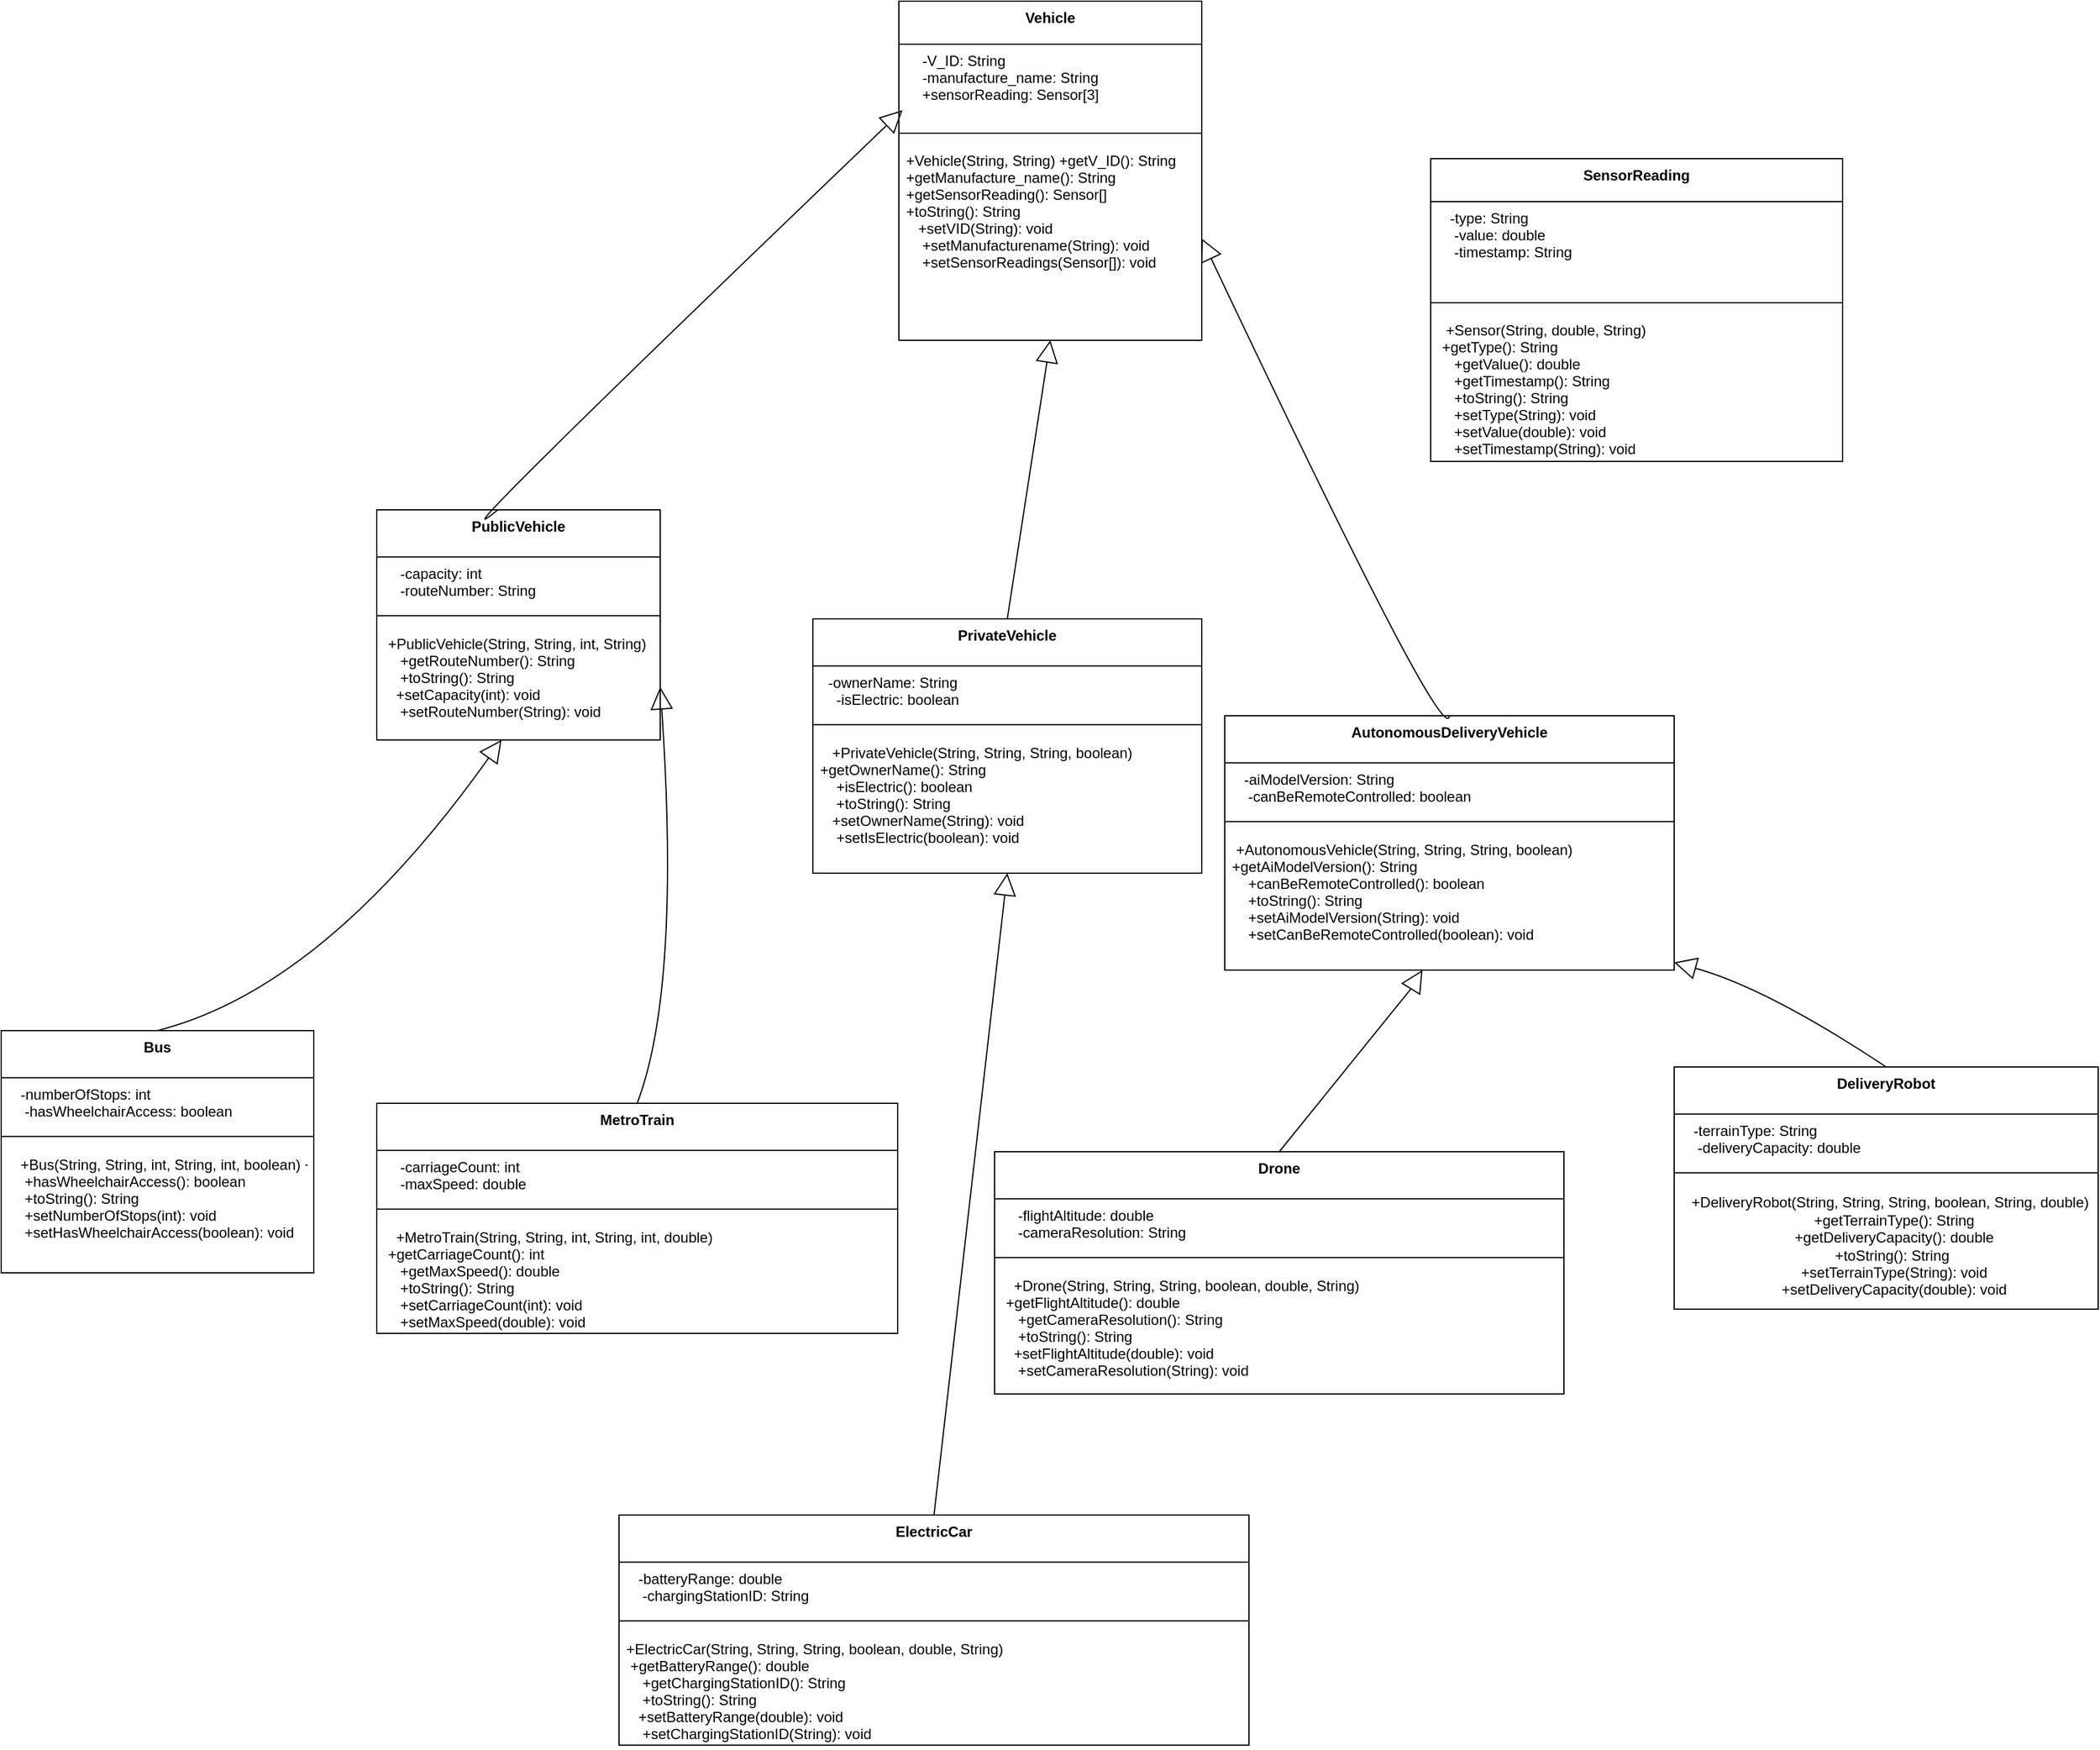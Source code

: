<mxfile version="26.2.14">
  <diagram name="Page-1" id="i0UoApTVICzmSJBnCe-1">
    <mxGraphModel dx="2637" dy="1849" grid="1" gridSize="10" guides="1" tooltips="1" connect="1" arrows="1" fold="1" page="1" pageScale="1" pageWidth="850" pageHeight="1100" math="0" shadow="0">
      <root>
        <mxCell id="0" />
        <mxCell id="1" parent="0" />
        <mxCell id="2" value="Vehicle" style="swimlane;fontStyle=1;align=center;verticalAlign=top;childLayout=stackLayout;horizontal=1;startSize=35.556;horizontalStack=0;resizeParent=1;resizeParentMax=0;resizeLast=0;collapsible=0;marginBottom=0;" parent="1" vertex="1">
          <mxGeometry x="611" y="-420" width="250" height="279.996" as="geometry" />
        </mxCell>
        <mxCell id="3" value="    -V_ID: String&#xa;    -manufacture_name: String&#xa;    +sensorReading: Sensor[3]" style="text;strokeColor=none;fillColor=none;align=left;verticalAlign=top;spacingLeft=4;spacingRight=4;overflow=hidden;rotatable=0;points=[[0,0.5],[1,0.5]];portConstraint=eastwest;" parent="2" vertex="1">
          <mxGeometry y="35.556" width="250" height="64.44" as="geometry" />
        </mxCell>
        <mxCell id="6" style="line;strokeWidth=1;fillColor=none;align=left;verticalAlign=middle;spacingTop=-1;spacingLeft=3;spacingRight=3;rotatable=0;labelPosition=right;points=[];portConstraint=eastwest;strokeColor=inherit;" parent="2" vertex="1">
          <mxGeometry y="99.996" width="250" height="18" as="geometry" />
        </mxCell>
        <mxCell id="xko__DXDvP-hnPtf-5rj-51" value="+Vehicle(String, String)    +getV_ID(): String&#xa;    +getManufacture_name(): String&#xa;    +getSensorReading(): Sensor[]&#xa;    +toString(): String &#xa;   +setVID(String): void&#xa;    +setManufacturename(String): void&#xa;    +setSensorReadings(Sensor[]): void" style="text;strokeColor=none;fillColor=none;align=left;verticalAlign=top;spacingLeft=4;spacingRight=4;overflow=hidden;rotatable=0;points=[[0,0.5],[1,0.5]];portConstraint=eastwest;" parent="2" vertex="1">
          <mxGeometry y="117.996" width="250" height="162" as="geometry" />
        </mxCell>
        <mxCell id="7" value="SensorReading" style="swimlane;fontStyle=1;align=center;verticalAlign=top;childLayout=stackLayout;horizontal=1;startSize=35.556;horizontalStack=0;resizeParent=1;resizeParentMax=0;resizeLast=0;collapsible=0;marginBottom=0;" parent="1" vertex="1">
          <mxGeometry x="1050" y="-290" width="340" height="249.996" as="geometry" />
        </mxCell>
        <mxCell id="8" value="   -type: String&#xa;    -value: double&#xa;    -timestamp: String" style="text;strokeColor=none;fillColor=none;align=left;verticalAlign=top;spacingLeft=4;spacingRight=4;overflow=hidden;rotatable=0;points=[[0,0.5],[1,0.5]];portConstraint=eastwest;" parent="7" vertex="1">
          <mxGeometry y="35.556" width="340" height="74.44" as="geometry" />
        </mxCell>
        <mxCell id="11" style="line;strokeWidth=1;fillColor=none;align=left;verticalAlign=middle;spacingTop=-1;spacingLeft=3;spacingRight=3;rotatable=0;labelPosition=right;points=[];portConstraint=eastwest;strokeColor=inherit;" parent="7" vertex="1">
          <mxGeometry y="109.996" width="340" height="18" as="geometry" />
        </mxCell>
        <mxCell id="10" value="  +Sensor(String, double, String)  &#xa; +getType(): String&#xa;    +getValue(): double&#xa;    +getTimestamp(): String&#xa;    +toString(): String&#xa;    +setType(String): void&#xa;    +setValue(double): void&#xa;    +setTimestamp(String): void" style="text;strokeColor=none;fillColor=none;align=left;verticalAlign=top;spacingLeft=4;spacingRight=4;overflow=hidden;rotatable=0;points=[[0,0.5],[1,0.5]];portConstraint=eastwest;" parent="7" vertex="1">
          <mxGeometry y="127.996" width="340" height="122" as="geometry" />
        </mxCell>
        <mxCell id="12" value="PublicVehicle" style="swimlane;fontStyle=1;align=center;verticalAlign=top;childLayout=stackLayout;horizontal=1;startSize=38.857;horizontalStack=0;resizeParent=1;resizeParentMax=0;resizeLast=0;collapsible=0;marginBottom=0;" parent="1" vertex="1">
          <mxGeometry x="180" width="234" height="189.997" as="geometry" />
        </mxCell>
        <mxCell id="13" value="    -capacity: int&#xa;    -routeNumber: String" style="text;strokeColor=none;fillColor=none;align=left;verticalAlign=top;spacingLeft=4;spacingRight=4;overflow=hidden;rotatable=0;points=[[0,0.5],[1,0.5]];portConstraint=eastwest;" parent="12" vertex="1">
          <mxGeometry y="38.857" width="234" height="39" as="geometry" />
        </mxCell>
        <mxCell id="15" style="line;strokeWidth=1;fillColor=none;align=left;verticalAlign=middle;spacingTop=-1;spacingLeft=3;spacingRight=3;rotatable=0;labelPosition=right;points=[];portConstraint=eastwest;strokeColor=inherit;" parent="12" vertex="1">
          <mxGeometry y="77.857" width="234" height="19" as="geometry" />
        </mxCell>
        <mxCell id="xko__DXDvP-hnPtf-5rj-52" value=" +PublicVehicle(String, String, int, String)    +getCapacity(): int&#xa;    +getRouteNumber(): String&#xa;    +toString(): String &#xa;   +setCapacity(int): void&#xa;    +setRouteNumber(String): void" style="text;strokeColor=none;fillColor=none;align=left;verticalAlign=top;spacingLeft=4;spacingRight=4;overflow=hidden;rotatable=0;points=[[0,0.5],[1,0.5]];portConstraint=eastwest;" parent="12" vertex="1">
          <mxGeometry y="96.857" width="234" height="93.14" as="geometry" />
        </mxCell>
        <mxCell id="16" value="PrivateVehicle" style="swimlane;fontStyle=1;align=center;verticalAlign=top;childLayout=stackLayout;horizontal=1;startSize=38.857;horizontalStack=0;resizeParent=1;resizeParentMax=0;resizeLast=0;collapsible=0;marginBottom=0;" parent="1" vertex="1">
          <mxGeometry x="540" y="90" width="321" height="209.997" as="geometry" />
        </mxCell>
        <mxCell id="17" value="  -ownerName: String&#xa;    -isElectric: boolean" style="text;strokeColor=none;fillColor=none;align=left;verticalAlign=top;spacingLeft=4;spacingRight=4;overflow=hidden;rotatable=0;points=[[0,0.5],[1,0.5]];portConstraint=eastwest;" parent="16" vertex="1">
          <mxGeometry y="38.857" width="321" height="39" as="geometry" />
        </mxCell>
        <mxCell id="19" style="line;strokeWidth=1;fillColor=none;align=left;verticalAlign=middle;spacingTop=-1;spacingLeft=3;spacingRight=3;rotatable=0;labelPosition=right;points=[];portConstraint=eastwest;strokeColor=inherit;" parent="16" vertex="1">
          <mxGeometry y="77.857" width="321" height="19" as="geometry" />
        </mxCell>
        <mxCell id="18" value="   +PrivateVehicle(String, String, String, boolean)  &#xa;+getOwnerName(): String&#xa;    +isElectric(): boolean&#xa;    +toString(): String  &#xa;   +setOwnerName(String): void&#xa;    +setIsElectric(boolean): void" style="text;strokeColor=none;fillColor=none;align=left;verticalAlign=top;spacingLeft=4;spacingRight=4;overflow=hidden;rotatable=0;points=[[0,0.5],[1,0.5]];portConstraint=eastwest;" parent="16" vertex="1">
          <mxGeometry y="96.857" width="321" height="113.14" as="geometry" />
        </mxCell>
        <mxCell id="20" value="AutonomousDeliveryVehicle" style="swimlane;fontStyle=1;align=center;verticalAlign=top;childLayout=stackLayout;horizontal=1;startSize=38.857;horizontalStack=0;resizeParent=1;resizeParentMax=0;resizeLast=0;collapsible=0;marginBottom=0;" parent="1" vertex="1">
          <mxGeometry x="880" y="170" width="371" height="209.997" as="geometry" />
        </mxCell>
        <mxCell id="21" value="   -aiModelVersion: String&#xa;    -canBeRemoteControlled: boolean" style="text;strokeColor=none;fillColor=none;align=left;verticalAlign=top;spacingLeft=4;spacingRight=4;overflow=hidden;rotatable=0;points=[[0,0.5],[1,0.5]];portConstraint=eastwest;" parent="20" vertex="1">
          <mxGeometry y="38.857" width="371" height="39" as="geometry" />
        </mxCell>
        <mxCell id="23" style="line;strokeWidth=1;fillColor=none;align=left;verticalAlign=middle;spacingTop=-1;spacingLeft=3;spacingRight=3;rotatable=0;labelPosition=right;points=[];portConstraint=eastwest;strokeColor=inherit;" parent="20" vertex="1">
          <mxGeometry y="77.857" width="371" height="19" as="geometry" />
        </mxCell>
        <mxCell id="22" value=" +AutonomousVehicle(String, String, String, boolean)  &#xa;+getAiModelVersion(): String&#xa;    +canBeRemoteControlled(): boolean&#xa;    +toString(): String &#xa;    +setAiModelVersion(String): void&#xa;    +setCanBeRemoteControlled(boolean): void" style="text;strokeColor=none;fillColor=none;align=left;verticalAlign=top;spacingLeft=4;spacingRight=4;overflow=hidden;rotatable=0;points=[[0,0.5],[1,0.5]];portConstraint=eastwest;" parent="20" vertex="1">
          <mxGeometry y="96.857" width="371" height="113.14" as="geometry" />
        </mxCell>
        <mxCell id="24" value="Bus" style="swimlane;fontStyle=1;align=center;verticalAlign=top;childLayout=stackLayout;horizontal=1;startSize=38.857;horizontalStack=0;resizeParent=1;resizeParentMax=0;resizeLast=0;collapsible=0;marginBottom=0;" parent="1" vertex="1">
          <mxGeometry x="-130" y="430" width="258" height="199.997" as="geometry" />
        </mxCell>
        <mxCell id="25" value="   -numberOfStops: int&#xa;    -hasWheelchairAccess: boolean" style="text;strokeColor=none;fillColor=none;align=left;verticalAlign=top;spacingLeft=4;spacingRight=4;overflow=hidden;rotatable=0;points=[[0,0.5],[1,0.5]];portConstraint=eastwest;" parent="24" vertex="1">
          <mxGeometry y="38.857" width="258" height="39" as="geometry" />
        </mxCell>
        <mxCell id="27" style="line;strokeWidth=1;fillColor=none;align=left;verticalAlign=middle;spacingTop=-1;spacingLeft=3;spacingRight=3;rotatable=0;labelPosition=right;points=[];portConstraint=eastwest;strokeColor=inherit;" parent="24" vertex="1">
          <mxGeometry y="77.857" width="258" height="19" as="geometry" />
        </mxCell>
        <mxCell id="xko__DXDvP-hnPtf-5rj-53" value="   +Bus(String, String, int, String, int, boolean) +getNumberOfStops(): int&#xa;    +hasWheelchairAccess(): boolean&#xa;    +toString(): String &#xa;    +setNumberOfStops(int): void&#xa;    +setHasWheelchairAccess(boolean): void" style="text;strokeColor=none;fillColor=none;align=left;verticalAlign=top;spacingLeft=4;spacingRight=4;overflow=hidden;rotatable=0;points=[[0,0.5],[1,0.5]];portConstraint=eastwest;" parent="24" vertex="1">
          <mxGeometry y="96.857" width="258" height="103.14" as="geometry" />
        </mxCell>
        <mxCell id="28" value="MetroTrain" style="swimlane;fontStyle=1;align=center;verticalAlign=top;childLayout=stackLayout;horizontal=1;startSize=38.857;horizontalStack=0;resizeParent=1;resizeParentMax=0;resizeLast=0;collapsible=0;marginBottom=0;" parent="1" vertex="1">
          <mxGeometry x="180" y="490" width="430" height="189.997" as="geometry" />
        </mxCell>
        <mxCell id="30" value="    -carriageCount: int&#xa;    -maxSpeed: double" style="text;strokeColor=none;fillColor=none;align=left;verticalAlign=top;spacingLeft=4;spacingRight=4;overflow=hidden;rotatable=0;points=[[0,0.5],[1,0.5]];portConstraint=eastwest;" parent="28" vertex="1">
          <mxGeometry y="38.857" width="430" height="39" as="geometry" />
        </mxCell>
        <mxCell id="31" style="line;strokeWidth=1;fillColor=none;align=left;verticalAlign=middle;spacingTop=-1;spacingLeft=3;spacingRight=3;rotatable=0;labelPosition=right;points=[];portConstraint=eastwest;strokeColor=inherit;" parent="28" vertex="1">
          <mxGeometry y="77.857" width="430" height="19" as="geometry" />
        </mxCell>
        <mxCell id="34" value="   +MetroTrain(String, String, int, String, int, double) &#xa; +getCarriageCount(): int&#xa;    +getMaxSpeed(): double&#xa;    +toString(): String &#xa;    +setCarriageCount(int): void&#xa;    +setMaxSpeed(double): void" style="text;strokeColor=none;fillColor=none;align=left;verticalAlign=top;spacingLeft=4;spacingRight=4;overflow=hidden;rotatable=0;points=[[0,0.5],[1,0.5]];portConstraint=eastwest;" parent="28" vertex="1">
          <mxGeometry y="96.857" width="430" height="93.14" as="geometry" />
        </mxCell>
        <mxCell id="32" value="ElectricCar" style="swimlane;fontStyle=1;align=center;verticalAlign=top;childLayout=stackLayout;horizontal=1;startSize=38.857;horizontalStack=0;resizeParent=1;resizeParentMax=0;resizeLast=0;collapsible=0;marginBottom=0;" parent="1" vertex="1">
          <mxGeometry x="380" y="830" width="520" height="189.997" as="geometry" />
        </mxCell>
        <mxCell id="33" value="   -batteryRange: double&#xa;    -chargingStationID: String" style="text;strokeColor=none;fillColor=none;align=left;verticalAlign=top;spacingLeft=4;spacingRight=4;overflow=hidden;rotatable=0;points=[[0,0.5],[1,0.5]];portConstraint=eastwest;" parent="32" vertex="1">
          <mxGeometry y="38.857" width="520" height="39" as="geometry" />
        </mxCell>
        <mxCell id="35" style="line;strokeWidth=1;fillColor=none;align=left;verticalAlign=middle;spacingTop=-1;spacingLeft=3;spacingRight=3;rotatable=0;labelPosition=right;points=[];portConstraint=eastwest;strokeColor=inherit;" parent="32" vertex="1">
          <mxGeometry y="77.857" width="520" height="19" as="geometry" />
        </mxCell>
        <mxCell id="38" value="+ElectricCar(String, String, String, boolean, double, String)  &#xa; +getBatteryRange(): double&#xa;    +getChargingStationID(): String&#xa;    +toString(): String &#xa;   +setBatteryRange(double): void&#xa;    +setChargingStationID(String): void" style="text;strokeColor=none;fillColor=none;align=left;verticalAlign=top;spacingLeft=4;spacingRight=4;overflow=hidden;rotatable=0;points=[[0,0.5],[1,0.5]];portConstraint=eastwest;" parent="32" vertex="1">
          <mxGeometry y="96.857" width="520" height="93.14" as="geometry" />
        </mxCell>
        <mxCell id="36" value="Drone" style="swimlane;fontStyle=1;align=center;verticalAlign=top;childLayout=stackLayout;horizontal=1;startSize=38.857;horizontalStack=0;resizeParent=1;resizeParentMax=0;resizeLast=0;collapsible=0;marginBottom=0;" parent="1" vertex="1">
          <mxGeometry x="690" y="530" width="470" height="199.997" as="geometry" />
        </mxCell>
        <mxCell id="37" value="    -flightAltitude: double&#xa;    -cameraResolution: String" style="text;strokeColor=none;fillColor=none;align=left;verticalAlign=top;spacingLeft=4;spacingRight=4;overflow=hidden;rotatable=0;points=[[0,0.5],[1,0.5]];portConstraint=eastwest;" parent="36" vertex="1">
          <mxGeometry y="38.857" width="470" height="39" as="geometry" />
        </mxCell>
        <mxCell id="39" style="line;strokeWidth=1;fillColor=none;align=left;verticalAlign=middle;spacingTop=-1;spacingLeft=3;spacingRight=3;rotatable=0;labelPosition=right;points=[];portConstraint=eastwest;strokeColor=inherit;" parent="36" vertex="1">
          <mxGeometry y="77.857" width="470" height="19" as="geometry" />
        </mxCell>
        <mxCell id="42" value="   +Drone(String, String, String, boolean, double, String)   &#xa; +getFlightAltitude(): double&#xa;    +getCameraResolution(): String&#xa;    +toString(): String &#xa;   +setFlightAltitude(double): void&#xa;    +setCameraResolution(String): void" style="text;strokeColor=none;fillColor=none;align=left;verticalAlign=top;spacingLeft=4;spacingRight=4;overflow=hidden;rotatable=0;points=[[0,0.5],[1,0.5]];portConstraint=eastwest;" parent="36" vertex="1">
          <mxGeometry y="96.857" width="470" height="103.14" as="geometry" />
        </mxCell>
        <mxCell id="40" value="DeliveryRobot" style="swimlane;fontStyle=1;align=center;verticalAlign=top;childLayout=stackLayout;horizontal=1;startSize=38.857;horizontalStack=0;resizeParent=1;resizeParentMax=0;resizeLast=0;collapsible=0;marginBottom=0;" parent="1" vertex="1">
          <mxGeometry x="1251" y="460" width="350" height="199.997" as="geometry" />
        </mxCell>
        <mxCell id="41" value="   -terrainType: String&#xa;    -deliveryCapacity: double" style="text;strokeColor=none;fillColor=none;align=left;verticalAlign=top;spacingLeft=4;spacingRight=4;overflow=hidden;rotatable=0;points=[[0,0.5],[1,0.5]];portConstraint=eastwest;" parent="40" vertex="1">
          <mxGeometry y="38.857" width="350" height="39" as="geometry" />
        </mxCell>
        <mxCell id="43" style="line;strokeWidth=1;fillColor=none;align=left;verticalAlign=middle;spacingTop=-1;spacingLeft=3;spacingRight=3;rotatable=0;labelPosition=right;points=[];portConstraint=eastwest;strokeColor=inherit;" parent="40" vertex="1">
          <mxGeometry y="77.857" width="350" height="19" as="geometry" />
        </mxCell>
        <mxCell id="xko__DXDvP-hnPtf-5rj-54" value="&lt;div&gt;&amp;nbsp; +DeliveryRobot(String, String, String, boolean, String, double)&lt;/div&gt;&lt;div&gt;&amp;nbsp; &amp;nbsp; +getTerrainType(): String&lt;/div&gt;&lt;div&gt;&amp;nbsp; &amp;nbsp; +getDeliveryCapacity(): double&lt;/div&gt;&lt;div&gt;&amp;nbsp; &amp;nbsp; +toString(): String&amp;nbsp;&lt;/div&gt;&lt;div&gt;&lt;div&gt;&amp;nbsp; &amp;nbsp; +setTerrainType(String): void&lt;/div&gt;&lt;div&gt;&amp;nbsp; &amp;nbsp; +setDeliveryCapacity(double): void&lt;/div&gt;&lt;/div&gt;" style="text;html=1;align=center;verticalAlign=middle;whiteSpace=wrap;rounded=0;" parent="40" vertex="1">
          <mxGeometry y="96.857" width="350" height="103.14" as="geometry" />
        </mxCell>
        <mxCell id="45" value="" style="curved=1;startArrow=block;startSize=16;startFill=0;endArrow=none;exitX=0.5;exitY=1;entryX=0.5;entryY=0;" parent="1" source="2" target="16" edge="1">
          <mxGeometry relative="1" as="geometry">
            <Array as="points" />
          </mxGeometry>
        </mxCell>
        <mxCell id="46" value="" style="curved=1;startArrow=block;startSize=16;startFill=0;endArrow=none;exitX=1;exitY=0.7;entryX=0.5;entryY=0;" parent="1" source="2" target="20" edge="1">
          <mxGeometry relative="1" as="geometry">
            <Array as="points">
              <mxPoint x="1062" y="201" />
            </Array>
          </mxGeometry>
        </mxCell>
        <mxCell id="47" value="" style="curved=1;startArrow=block;startSize=16;startFill=0;endArrow=none;exitX=0.44;exitY=1;entryX=0.5;entryY=0;" parent="1" source="12" target="24" edge="1">
          <mxGeometry relative="1" as="geometry">
            <Array as="points">
              <mxPoint x="137" y="395" />
            </Array>
          </mxGeometry>
        </mxCell>
        <mxCell id="48" value="" style="curved=1;startArrow=block;startSize=16;startFill=0;endArrow=none;exitX=1;exitY=0.77;entryX=0.5;entryY=0;" parent="1" source="12" target="28" edge="1">
          <mxGeometry relative="1" as="geometry">
            <Array as="points">
              <mxPoint x="431" y="395" />
            </Array>
          </mxGeometry>
        </mxCell>
        <mxCell id="49" value="" style="curved=1;startArrow=block;startSize=16;startFill=0;endArrow=none;exitX=0.5;exitY=1;entryX=0.5;entryY=0;" parent="1" source="16" target="32" edge="1">
          <mxGeometry relative="1" as="geometry">
            <Array as="points" />
          </mxGeometry>
        </mxCell>
        <mxCell id="50" value="" style="curved=1;startArrow=block;startSize=16;startFill=0;endArrow=none;exitX=0.44;exitY=1;entryX=0.5;entryY=0;" parent="1" source="20" target="36" edge="1">
          <mxGeometry relative="1" as="geometry">
            <Array as="points">
              <mxPoint x="1034" y="395" />
            </Array>
          </mxGeometry>
        </mxCell>
        <mxCell id="51" value="" style="curved=1;startArrow=block;startSize=16;startFill=0;endArrow=none;exitX=1;exitY=0.97;entryX=0.5;entryY=0;" parent="1" source="20" target="40" edge="1">
          <mxGeometry relative="1" as="geometry">
            <Array as="points">
              <mxPoint x="1328" y="395" />
            </Array>
          </mxGeometry>
        </mxCell>
        <mxCell id="44" value="" style="curved=1;startArrow=block;startSize=16;startFill=0;endArrow=none;exitX=0;exitY=0.62;entryX=0.427;entryY=0;entryDx=0;entryDy=0;entryPerimeter=0;" parent="1" target="12" edge="1">
          <mxGeometry relative="1" as="geometry">
            <Array as="points">
              <mxPoint x="210" y="57.4" />
            </Array>
            <mxPoint x="614" y="-330.003" as="sourcePoint" />
            <mxPoint x="292.5" y="-80" as="targetPoint" />
          </mxGeometry>
        </mxCell>
      </root>
    </mxGraphModel>
  </diagram>
</mxfile>
